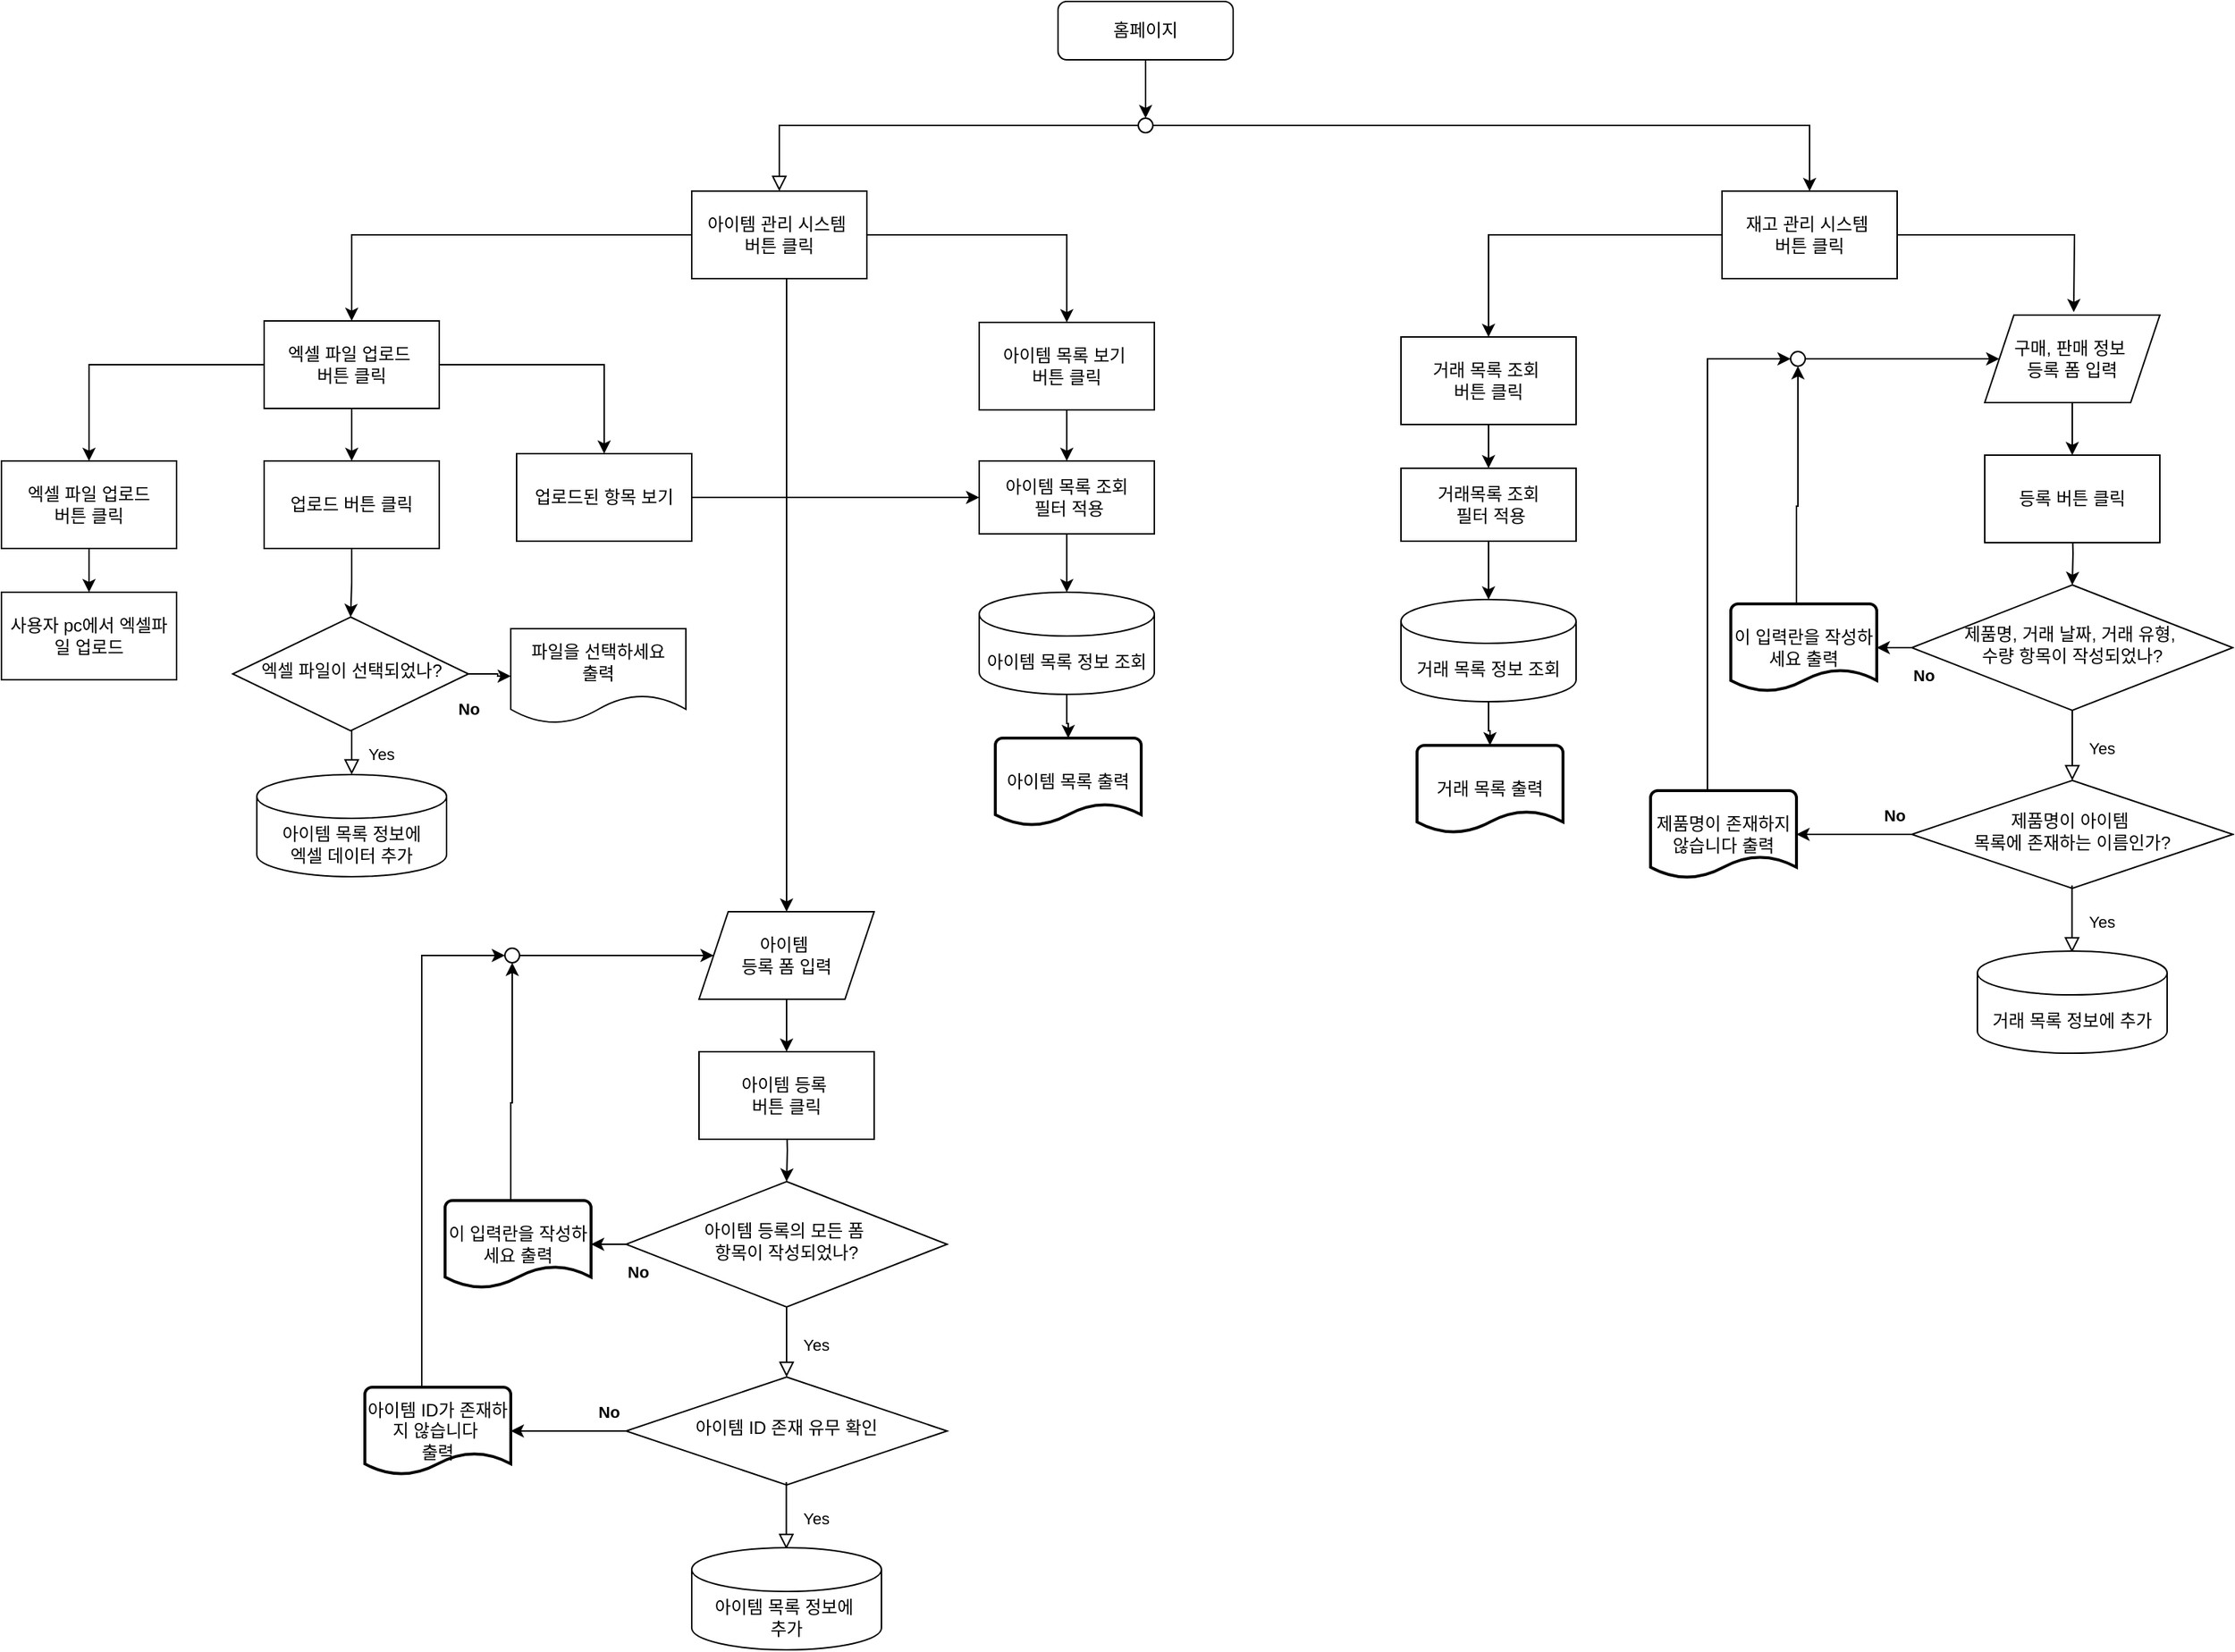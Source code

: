 <mxfile version="24.8.4">
  <diagram id="C5RBs43oDa-KdzZeNtuy" name="Page-1">
    <mxGraphModel dx="2011" dy="2569" grid="1" gridSize="10" guides="1" tooltips="1" connect="1" arrows="1" fold="1" page="1" pageScale="1" pageWidth="1654" pageHeight="2336" math="0" shadow="0">
      <root>
        <mxCell id="WIyWlLk6GJQsqaUBKTNV-0" />
        <mxCell id="WIyWlLk6GJQsqaUBKTNV-1" parent="WIyWlLk6GJQsqaUBKTNV-0" />
        <mxCell id="WIyWlLk6GJQsqaUBKTNV-2" value="" style="rounded=0;html=1;jettySize=auto;orthogonalLoop=1;fontSize=11;endArrow=block;endFill=0;endSize=8;strokeWidth=1;shadow=0;labelBackgroundColor=none;edgeStyle=orthogonalEdgeStyle;entryX=0.5;entryY=0;entryDx=0;entryDy=0;exitX=0;exitY=0.5;exitDx=0;exitDy=0;" parent="WIyWlLk6GJQsqaUBKTNV-1" source="FJ3AtgX-9nbNGfjxHoYX-3" target="FJ3AtgX-9nbNGfjxHoYX-1" edge="1">
          <mxGeometry relative="1" as="geometry">
            <mxPoint x="1059" y="137" as="sourcePoint" />
            <mxPoint x="449" y="232" as="targetPoint" />
          </mxGeometry>
        </mxCell>
        <mxCell id="FJ3AtgX-9nbNGfjxHoYX-11" value="" style="edgeStyle=orthogonalEdgeStyle;rounded=0;orthogonalLoop=1;jettySize=auto;html=1;" edge="1" parent="WIyWlLk6GJQsqaUBKTNV-1" source="WIyWlLk6GJQsqaUBKTNV-3" target="FJ3AtgX-9nbNGfjxHoYX-3">
          <mxGeometry relative="1" as="geometry" />
        </mxCell>
        <mxCell id="WIyWlLk6GJQsqaUBKTNV-3" value="홈페이지" style="rounded=1;whiteSpace=wrap;html=1;fontSize=12;glass=0;strokeWidth=1;shadow=0;" parent="WIyWlLk6GJQsqaUBKTNV-1" vertex="1">
          <mxGeometry x="794" y="117" width="120" height="40" as="geometry" />
        </mxCell>
        <mxCell id="FJ3AtgX-9nbNGfjxHoYX-16" style="edgeStyle=orthogonalEdgeStyle;rounded=0;orthogonalLoop=1;jettySize=auto;html=1;entryX=0.5;entryY=0;entryDx=0;entryDy=0;" edge="1" parent="WIyWlLk6GJQsqaUBKTNV-1" source="FJ3AtgX-9nbNGfjxHoYX-0" target="FJ3AtgX-9nbNGfjxHoYX-14">
          <mxGeometry relative="1" as="geometry" />
        </mxCell>
        <mxCell id="FJ3AtgX-9nbNGfjxHoYX-29" style="edgeStyle=orthogonalEdgeStyle;rounded=0;orthogonalLoop=1;jettySize=auto;html=1;" edge="1" parent="WIyWlLk6GJQsqaUBKTNV-1" source="FJ3AtgX-9nbNGfjxHoYX-0">
          <mxGeometry relative="1" as="geometry">
            <mxPoint x="1490" y="330" as="targetPoint" />
          </mxGeometry>
        </mxCell>
        <mxCell id="FJ3AtgX-9nbNGfjxHoYX-0" value="재고 관리 시스템&amp;nbsp;&lt;div&gt;버튼 클릭&lt;/div&gt;" style="rounded=0;whiteSpace=wrap;html=1;" vertex="1" parent="WIyWlLk6GJQsqaUBKTNV-1">
          <mxGeometry x="1249" y="247" width="120" height="60" as="geometry" />
        </mxCell>
        <mxCell id="FJ3AtgX-9nbNGfjxHoYX-56" style="edgeStyle=orthogonalEdgeStyle;rounded=0;orthogonalLoop=1;jettySize=auto;html=1;entryX=0.5;entryY=0;entryDx=0;entryDy=0;" edge="1" parent="WIyWlLk6GJQsqaUBKTNV-1" source="FJ3AtgX-9nbNGfjxHoYX-1" target="FJ3AtgX-9nbNGfjxHoYX-12">
          <mxGeometry relative="1" as="geometry" />
        </mxCell>
        <mxCell id="FJ3AtgX-9nbNGfjxHoYX-57" style="edgeStyle=orthogonalEdgeStyle;rounded=0;orthogonalLoop=1;jettySize=auto;html=1;entryX=0.5;entryY=0;entryDx=0;entryDy=0;" edge="1" parent="WIyWlLk6GJQsqaUBKTNV-1" source="FJ3AtgX-9nbNGfjxHoYX-1" target="FJ3AtgX-9nbNGfjxHoYX-13">
          <mxGeometry relative="1" as="geometry" />
        </mxCell>
        <mxCell id="FJ3AtgX-9nbNGfjxHoYX-86" style="edgeStyle=orthogonalEdgeStyle;rounded=0;orthogonalLoop=1;jettySize=auto;html=1;entryX=0.5;entryY=0;entryDx=0;entryDy=0;" edge="1" parent="WIyWlLk6GJQsqaUBKTNV-1" source="FJ3AtgX-9nbNGfjxHoYX-1" target="FJ3AtgX-9nbNGfjxHoYX-69">
          <mxGeometry relative="1" as="geometry">
            <Array as="points">
              <mxPoint x="608" y="427" />
              <mxPoint x="608" y="427" />
            </Array>
          </mxGeometry>
        </mxCell>
        <mxCell id="FJ3AtgX-9nbNGfjxHoYX-1" value="아이템 관리 시스템&amp;nbsp;&lt;div&gt;버튼 클릭&lt;/div&gt;" style="rounded=0;whiteSpace=wrap;html=1;" vertex="1" parent="WIyWlLk6GJQsqaUBKTNV-1">
          <mxGeometry x="543" y="247" width="120" height="60" as="geometry" />
        </mxCell>
        <mxCell id="FJ3AtgX-9nbNGfjxHoYX-2" style="edgeStyle=orthogonalEdgeStyle;rounded=0;orthogonalLoop=1;jettySize=auto;html=1;exitX=1;exitY=0.5;exitDx=0;exitDy=0;entryX=0.5;entryY=0;entryDx=0;entryDy=0;" edge="1" parent="WIyWlLk6GJQsqaUBKTNV-1" source="FJ3AtgX-9nbNGfjxHoYX-3" target="FJ3AtgX-9nbNGfjxHoYX-0">
          <mxGeometry relative="1" as="geometry">
            <mxPoint x="829" y="198.98" as="sourcePoint" />
            <mxPoint x="1340.04" y="307" as="targetPoint" />
          </mxGeometry>
        </mxCell>
        <mxCell id="FJ3AtgX-9nbNGfjxHoYX-3" value="" style="ellipse;whiteSpace=wrap;html=1;aspect=fixed;" vertex="1" parent="WIyWlLk6GJQsqaUBKTNV-1">
          <mxGeometry x="849" y="197" width="10" height="10" as="geometry" />
        </mxCell>
        <mxCell id="FJ3AtgX-9nbNGfjxHoYX-89" style="edgeStyle=orthogonalEdgeStyle;rounded=0;orthogonalLoop=1;jettySize=auto;html=1;entryX=0.5;entryY=0;entryDx=0;entryDy=0;" edge="1" parent="WIyWlLk6GJQsqaUBKTNV-1" source="FJ3AtgX-9nbNGfjxHoYX-12" target="FJ3AtgX-9nbNGfjxHoYX-88">
          <mxGeometry relative="1" as="geometry">
            <Array as="points">
              <mxPoint x="483" y="366" />
            </Array>
          </mxGeometry>
        </mxCell>
        <mxCell id="FJ3AtgX-9nbNGfjxHoYX-91" style="edgeStyle=orthogonalEdgeStyle;rounded=0;orthogonalLoop=1;jettySize=auto;html=1;" edge="1" parent="WIyWlLk6GJQsqaUBKTNV-1" source="FJ3AtgX-9nbNGfjxHoYX-12" target="FJ3AtgX-9nbNGfjxHoYX-87">
          <mxGeometry relative="1" as="geometry" />
        </mxCell>
        <mxCell id="FJ3AtgX-9nbNGfjxHoYX-98" style="edgeStyle=orthogonalEdgeStyle;rounded=0;orthogonalLoop=1;jettySize=auto;html=1;entryX=0.5;entryY=0;entryDx=0;entryDy=0;" edge="1" parent="WIyWlLk6GJQsqaUBKTNV-1" source="FJ3AtgX-9nbNGfjxHoYX-12" target="FJ3AtgX-9nbNGfjxHoYX-96">
          <mxGeometry relative="1" as="geometry" />
        </mxCell>
        <mxCell id="FJ3AtgX-9nbNGfjxHoYX-12" value="엑셀 파일 업로드&amp;nbsp;&lt;div&gt;버튼 클릭&lt;/div&gt;" style="rounded=0;whiteSpace=wrap;html=1;" vertex="1" parent="WIyWlLk6GJQsqaUBKTNV-1">
          <mxGeometry x="250" y="336" width="120" height="60" as="geometry" />
        </mxCell>
        <mxCell id="FJ3AtgX-9nbNGfjxHoYX-66" value="" style="edgeStyle=orthogonalEdgeStyle;rounded=0;orthogonalLoop=1;jettySize=auto;html=1;" edge="1" parent="WIyWlLk6GJQsqaUBKTNV-1" source="FJ3AtgX-9nbNGfjxHoYX-13" target="FJ3AtgX-9nbNGfjxHoYX-63">
          <mxGeometry relative="1" as="geometry" />
        </mxCell>
        <mxCell id="FJ3AtgX-9nbNGfjxHoYX-13" value="아이템 목록 보기&amp;nbsp;&lt;div&gt;버튼 클릭&lt;/div&gt;" style="rounded=0;whiteSpace=wrap;html=1;" vertex="1" parent="WIyWlLk6GJQsqaUBKTNV-1">
          <mxGeometry x="740" y="337" width="120" height="60" as="geometry" />
        </mxCell>
        <mxCell id="FJ3AtgX-9nbNGfjxHoYX-47" value="" style="edgeStyle=orthogonalEdgeStyle;rounded=0;orthogonalLoop=1;jettySize=auto;html=1;" edge="1" parent="WIyWlLk6GJQsqaUBKTNV-1" source="FJ3AtgX-9nbNGfjxHoYX-14" target="FJ3AtgX-9nbNGfjxHoYX-46">
          <mxGeometry relative="1" as="geometry" />
        </mxCell>
        <mxCell id="FJ3AtgX-9nbNGfjxHoYX-14" value="거래 목록 조회&amp;nbsp;&lt;div&gt;버튼 클릭&lt;/div&gt;" style="rounded=0;whiteSpace=wrap;html=1;" vertex="1" parent="WIyWlLk6GJQsqaUBKTNV-1">
          <mxGeometry x="1029" y="347" width="120" height="60" as="geometry" />
        </mxCell>
        <mxCell id="FJ3AtgX-9nbNGfjxHoYX-28" value="" style="edgeStyle=orthogonalEdgeStyle;rounded=0;orthogonalLoop=1;jettySize=auto;html=1;" edge="1" parent="WIyWlLk6GJQsqaUBKTNV-1" target="FJ3AtgX-9nbNGfjxHoYX-21">
          <mxGeometry relative="1" as="geometry">
            <mxPoint x="1489" y="473" as="sourcePoint" />
          </mxGeometry>
        </mxCell>
        <mxCell id="FJ3AtgX-9nbNGfjxHoYX-59" value="" style="edgeStyle=orthogonalEdgeStyle;rounded=0;orthogonalLoop=1;jettySize=auto;html=1;" edge="1" parent="WIyWlLk6GJQsqaUBKTNV-1" source="FJ3AtgX-9nbNGfjxHoYX-18" target="FJ3AtgX-9nbNGfjxHoYX-58">
          <mxGeometry relative="1" as="geometry" />
        </mxCell>
        <mxCell id="FJ3AtgX-9nbNGfjxHoYX-18" value="구매, 판매 정보&amp;nbsp;&lt;div&gt;등록 폼 입력&lt;/div&gt;" style="shape=parallelogram;perimeter=parallelogramPerimeter;whiteSpace=wrap;html=1;fixedSize=1;" vertex="1" parent="WIyWlLk6GJQsqaUBKTNV-1">
          <mxGeometry x="1429" y="332" width="120" height="60" as="geometry" />
        </mxCell>
        <mxCell id="FJ3AtgX-9nbNGfjxHoYX-19" value="Yes" style="rounded=0;html=1;jettySize=auto;orthogonalLoop=1;fontSize=11;endArrow=block;endFill=0;endSize=8;strokeWidth=1;shadow=0;labelBackgroundColor=none;edgeStyle=orthogonalEdgeStyle;entryX=0.5;entryY=0;entryDx=0;entryDy=0;" edge="1" parent="WIyWlLk6GJQsqaUBKTNV-1" source="FJ3AtgX-9nbNGfjxHoYX-21" target="FJ3AtgX-9nbNGfjxHoYX-30">
          <mxGeometry x="0.064" y="20" relative="1" as="geometry">
            <mxPoint as="offset" />
            <mxPoint x="1509" y="697" as="targetPoint" />
            <Array as="points" />
          </mxGeometry>
        </mxCell>
        <mxCell id="FJ3AtgX-9nbNGfjxHoYX-45" value="" style="edgeStyle=orthogonalEdgeStyle;rounded=0;orthogonalLoop=1;jettySize=auto;html=1;" edge="1" parent="WIyWlLk6GJQsqaUBKTNV-1" source="FJ3AtgX-9nbNGfjxHoYX-21" target="FJ3AtgX-9nbNGfjxHoYX-24">
          <mxGeometry relative="1" as="geometry" />
        </mxCell>
        <mxCell id="FJ3AtgX-9nbNGfjxHoYX-21" value="제품명, 거래 날짜, 거래 유형,&amp;nbsp;&lt;div&gt;수량 항목이 작성되었나?&lt;/div&gt;" style="rhombus;whiteSpace=wrap;html=1;shadow=0;fontFamily=Helvetica;fontSize=12;align=center;strokeWidth=1;spacing=6;spacingTop=-4;" vertex="1" parent="WIyWlLk6GJQsqaUBKTNV-1">
          <mxGeometry x="1379" y="517" width="220" height="86" as="geometry" />
        </mxCell>
        <mxCell id="FJ3AtgX-9nbNGfjxHoYX-25" style="edgeStyle=orthogonalEdgeStyle;rounded=0;orthogonalLoop=1;jettySize=auto;html=1;entryX=0.5;entryY=1;entryDx=0;entryDy=0;" edge="1" parent="WIyWlLk6GJQsqaUBKTNV-1" target="FJ3AtgX-9nbNGfjxHoYX-52">
          <mxGeometry relative="1" as="geometry">
            <mxPoint x="1300" y="530" as="sourcePoint" />
            <mxPoint x="1319" y="397" as="targetPoint" />
            <Array as="points">
              <mxPoint x="1300" y="463" />
            </Array>
          </mxGeometry>
        </mxCell>
        <mxCell id="FJ3AtgX-9nbNGfjxHoYX-24" value="이 입력란을 작성하세요 출력" style="strokeWidth=2;html=1;shape=mxgraph.flowchart.document2;whiteSpace=wrap;size=0.25;" vertex="1" parent="WIyWlLk6GJQsqaUBKTNV-1">
          <mxGeometry x="1255" y="530" width="100" height="60" as="geometry" />
        </mxCell>
        <mxCell id="FJ3AtgX-9nbNGfjxHoYX-30" value="제품명이 아이템&amp;nbsp;&lt;div&gt;&lt;span style=&quot;background-color: initial;&quot;&gt;목록에&amp;nbsp;&lt;/span&gt;&lt;span style=&quot;background-color: initial;&quot;&gt;존재하는 이름인가?&lt;/span&gt;&lt;/div&gt;" style="rhombus;whiteSpace=wrap;html=1;shadow=0;fontFamily=Helvetica;fontSize=12;align=center;strokeWidth=1;spacing=6;spacingTop=-4;" vertex="1" parent="WIyWlLk6GJQsqaUBKTNV-1">
          <mxGeometry x="1379" y="651" width="220" height="74" as="geometry" />
        </mxCell>
        <mxCell id="FJ3AtgX-9nbNGfjxHoYX-33" value="Yes" style="rounded=0;html=1;jettySize=auto;orthogonalLoop=1;fontSize=11;endArrow=block;endFill=0;endSize=8;strokeWidth=1;shadow=0;labelBackgroundColor=none;edgeStyle=orthogonalEdgeStyle;entryX=0.5;entryY=0;entryDx=0;entryDy=0;" edge="1" parent="WIyWlLk6GJQsqaUBKTNV-1">
          <mxGeometry x="0.064" y="20" relative="1" as="geometry">
            <mxPoint as="offset" />
            <mxPoint x="1488.81" y="769" as="targetPoint" />
            <mxPoint x="1488.81" y="723" as="sourcePoint" />
            <Array as="points" />
          </mxGeometry>
        </mxCell>
        <mxCell id="FJ3AtgX-9nbNGfjxHoYX-38" style="edgeStyle=orthogonalEdgeStyle;rounded=0;orthogonalLoop=1;jettySize=auto;html=1;entryX=0;entryY=0.5;entryDx=0;entryDy=0;" edge="1" parent="WIyWlLk6GJQsqaUBKTNV-1" target="FJ3AtgX-9nbNGfjxHoYX-52">
          <mxGeometry relative="1" as="geometry">
            <mxPoint x="1235" y="676" as="sourcePoint" />
            <mxPoint x="1295.0" y="443" as="targetPoint" />
            <Array as="points">
              <mxPoint x="1239" y="676" />
              <mxPoint x="1239" y="362" />
            </Array>
          </mxGeometry>
        </mxCell>
        <mxCell id="FJ3AtgX-9nbNGfjxHoYX-37" value="제품명이 존재하지 않습니다 출력" style="strokeWidth=2;html=1;shape=mxgraph.flowchart.document2;whiteSpace=wrap;size=0.25;" vertex="1" parent="WIyWlLk6GJQsqaUBKTNV-1">
          <mxGeometry x="1200" y="658" width="100" height="60" as="geometry" />
        </mxCell>
        <mxCell id="FJ3AtgX-9nbNGfjxHoYX-39" style="edgeStyle=orthogonalEdgeStyle;rounded=0;orthogonalLoop=1;jettySize=auto;html=1;entryX=1;entryY=0.5;entryDx=0;entryDy=0;entryPerimeter=0;" edge="1" parent="WIyWlLk6GJQsqaUBKTNV-1" source="FJ3AtgX-9nbNGfjxHoYX-30" target="FJ3AtgX-9nbNGfjxHoYX-37">
          <mxGeometry relative="1" as="geometry" />
        </mxCell>
        <mxCell id="FJ3AtgX-9nbNGfjxHoYX-42" value="No" style="text;strokeColor=none;fillColor=none;html=1;fontSize=11;fontStyle=1;verticalAlign=middle;align=center;" vertex="1" parent="WIyWlLk6GJQsqaUBKTNV-1">
          <mxGeometry x="1347" y="665" width="40" height="20" as="geometry" />
        </mxCell>
        <mxCell id="FJ3AtgX-9nbNGfjxHoYX-43" value="거래 목록 출력" style="strokeWidth=2;html=1;shape=mxgraph.flowchart.document2;whiteSpace=wrap;size=0.25;" vertex="1" parent="WIyWlLk6GJQsqaUBKTNV-1">
          <mxGeometry x="1040" y="627" width="100" height="60" as="geometry" />
        </mxCell>
        <mxCell id="FJ3AtgX-9nbNGfjxHoYX-44" value="No" style="text;strokeColor=none;fillColor=none;html=1;fontSize=11;fontStyle=1;verticalAlign=middle;align=center;" vertex="1" parent="WIyWlLk6GJQsqaUBKTNV-1">
          <mxGeometry x="1367" y="569" width="40" height="20" as="geometry" />
        </mxCell>
        <mxCell id="FJ3AtgX-9nbNGfjxHoYX-50" value="" style="edgeStyle=orthogonalEdgeStyle;rounded=0;orthogonalLoop=1;jettySize=auto;html=1;" edge="1" parent="WIyWlLk6GJQsqaUBKTNV-1" source="FJ3AtgX-9nbNGfjxHoYX-46" target="FJ3AtgX-9nbNGfjxHoYX-49">
          <mxGeometry relative="1" as="geometry" />
        </mxCell>
        <mxCell id="FJ3AtgX-9nbNGfjxHoYX-46" value="거래목록 조회&lt;div&gt;&amp;nbsp;필터 적용&lt;/div&gt;" style="rounded=0;whiteSpace=wrap;html=1;" vertex="1" parent="WIyWlLk6GJQsqaUBKTNV-1">
          <mxGeometry x="1029" y="437" width="120" height="50" as="geometry" />
        </mxCell>
        <mxCell id="FJ3AtgX-9nbNGfjxHoYX-51" value="" style="edgeStyle=orthogonalEdgeStyle;rounded=0;orthogonalLoop=1;jettySize=auto;html=1;" edge="1" parent="WIyWlLk6GJQsqaUBKTNV-1" source="FJ3AtgX-9nbNGfjxHoYX-49" target="FJ3AtgX-9nbNGfjxHoYX-43">
          <mxGeometry relative="1" as="geometry" />
        </mxCell>
        <mxCell id="FJ3AtgX-9nbNGfjxHoYX-49" value="거래 목록 정보 조회" style="shape=cylinder3;whiteSpace=wrap;html=1;boundedLbl=1;backgroundOutline=1;size=15;" vertex="1" parent="WIyWlLk6GJQsqaUBKTNV-1">
          <mxGeometry x="1029" y="527" width="120" height="70" as="geometry" />
        </mxCell>
        <mxCell id="FJ3AtgX-9nbNGfjxHoYX-54" style="edgeStyle=orthogonalEdgeStyle;rounded=0;orthogonalLoop=1;jettySize=auto;html=1;entryX=0;entryY=0.5;entryDx=0;entryDy=0;" edge="1" parent="WIyWlLk6GJQsqaUBKTNV-1" source="FJ3AtgX-9nbNGfjxHoYX-52" target="FJ3AtgX-9nbNGfjxHoYX-18">
          <mxGeometry relative="1" as="geometry">
            <mxPoint x="1429" y="443" as="targetPoint" />
          </mxGeometry>
        </mxCell>
        <mxCell id="FJ3AtgX-9nbNGfjxHoYX-52" value="" style="ellipse;whiteSpace=wrap;html=1;aspect=fixed;" vertex="1" parent="WIyWlLk6GJQsqaUBKTNV-1">
          <mxGeometry x="1296" y="357" width="10" height="10" as="geometry" />
        </mxCell>
        <mxCell id="FJ3AtgX-9nbNGfjxHoYX-55" value="거래 목록 정보에 추가" style="shape=cylinder3;whiteSpace=wrap;html=1;boundedLbl=1;backgroundOutline=1;size=15;" vertex="1" parent="WIyWlLk6GJQsqaUBKTNV-1">
          <mxGeometry x="1424" y="768" width="130" height="70" as="geometry" />
        </mxCell>
        <mxCell id="FJ3AtgX-9nbNGfjxHoYX-58" value="등록 버튼 클릭" style="rounded=0;whiteSpace=wrap;html=1;" vertex="1" parent="WIyWlLk6GJQsqaUBKTNV-1">
          <mxGeometry x="1429" y="428" width="120" height="60" as="geometry" />
        </mxCell>
        <mxCell id="FJ3AtgX-9nbNGfjxHoYX-61" value="아이템 목록 출력" style="strokeWidth=2;html=1;shape=mxgraph.flowchart.document2;whiteSpace=wrap;size=0.25;" vertex="1" parent="WIyWlLk6GJQsqaUBKTNV-1">
          <mxGeometry x="751" y="622" width="100" height="60" as="geometry" />
        </mxCell>
        <mxCell id="FJ3AtgX-9nbNGfjxHoYX-62" value="" style="edgeStyle=orthogonalEdgeStyle;rounded=0;orthogonalLoop=1;jettySize=auto;html=1;" edge="1" parent="WIyWlLk6GJQsqaUBKTNV-1" source="FJ3AtgX-9nbNGfjxHoYX-63" target="FJ3AtgX-9nbNGfjxHoYX-65">
          <mxGeometry relative="1" as="geometry" />
        </mxCell>
        <mxCell id="FJ3AtgX-9nbNGfjxHoYX-63" value="아이템 목록 조회&lt;div&gt;&amp;nbsp;필터 적용&lt;/div&gt;" style="rounded=0;whiteSpace=wrap;html=1;" vertex="1" parent="WIyWlLk6GJQsqaUBKTNV-1">
          <mxGeometry x="740" y="432" width="120" height="50" as="geometry" />
        </mxCell>
        <mxCell id="FJ3AtgX-9nbNGfjxHoYX-64" value="" style="edgeStyle=orthogonalEdgeStyle;rounded=0;orthogonalLoop=1;jettySize=auto;html=1;" edge="1" parent="WIyWlLk6GJQsqaUBKTNV-1" source="FJ3AtgX-9nbNGfjxHoYX-65" target="FJ3AtgX-9nbNGfjxHoYX-61">
          <mxGeometry relative="1" as="geometry" />
        </mxCell>
        <mxCell id="FJ3AtgX-9nbNGfjxHoYX-65" value="아이템 목록 정보 조회" style="shape=cylinder3;whiteSpace=wrap;html=1;boundedLbl=1;backgroundOutline=1;size=15;" vertex="1" parent="WIyWlLk6GJQsqaUBKTNV-1">
          <mxGeometry x="740" y="522" width="120" height="70" as="geometry" />
        </mxCell>
        <mxCell id="FJ3AtgX-9nbNGfjxHoYX-67" value="" style="edgeStyle=orthogonalEdgeStyle;rounded=0;orthogonalLoop=1;jettySize=auto;html=1;" edge="1" parent="WIyWlLk6GJQsqaUBKTNV-1" target="FJ3AtgX-9nbNGfjxHoYX-72">
          <mxGeometry relative="1" as="geometry">
            <mxPoint x="608" y="882" as="sourcePoint" />
          </mxGeometry>
        </mxCell>
        <mxCell id="FJ3AtgX-9nbNGfjxHoYX-68" value="" style="edgeStyle=orthogonalEdgeStyle;rounded=0;orthogonalLoop=1;jettySize=auto;html=1;" edge="1" parent="WIyWlLk6GJQsqaUBKTNV-1" source="FJ3AtgX-9nbNGfjxHoYX-69" target="FJ3AtgX-9nbNGfjxHoYX-85">
          <mxGeometry relative="1" as="geometry" />
        </mxCell>
        <mxCell id="FJ3AtgX-9nbNGfjxHoYX-69" value="아이템&amp;nbsp;&lt;div&gt;등록 폼 입력&lt;/div&gt;" style="shape=parallelogram;perimeter=parallelogramPerimeter;whiteSpace=wrap;html=1;fixedSize=1;" vertex="1" parent="WIyWlLk6GJQsqaUBKTNV-1">
          <mxGeometry x="548" y="741" width="120" height="60" as="geometry" />
        </mxCell>
        <mxCell id="FJ3AtgX-9nbNGfjxHoYX-70" value="Yes" style="rounded=0;html=1;jettySize=auto;orthogonalLoop=1;fontSize=11;endArrow=block;endFill=0;endSize=8;strokeWidth=1;shadow=0;labelBackgroundColor=none;edgeStyle=orthogonalEdgeStyle;entryX=0.5;entryY=0;entryDx=0;entryDy=0;" edge="1" parent="WIyWlLk6GJQsqaUBKTNV-1" source="FJ3AtgX-9nbNGfjxHoYX-72" target="FJ3AtgX-9nbNGfjxHoYX-75">
          <mxGeometry x="0.064" y="20" relative="1" as="geometry">
            <mxPoint as="offset" />
            <mxPoint x="628" y="1106" as="targetPoint" />
            <Array as="points" />
          </mxGeometry>
        </mxCell>
        <mxCell id="FJ3AtgX-9nbNGfjxHoYX-71" value="" style="edgeStyle=orthogonalEdgeStyle;rounded=0;orthogonalLoop=1;jettySize=auto;html=1;" edge="1" parent="WIyWlLk6GJQsqaUBKTNV-1" source="FJ3AtgX-9nbNGfjxHoYX-72" target="FJ3AtgX-9nbNGfjxHoYX-74">
          <mxGeometry relative="1" as="geometry" />
        </mxCell>
        <mxCell id="FJ3AtgX-9nbNGfjxHoYX-72" value="&lt;div&gt;아이템 등록의 모든 폼&amp;nbsp;&lt;/div&gt;&lt;div&gt;항목이 작성되었나?&lt;/div&gt;" style="rhombus;whiteSpace=wrap;html=1;shadow=0;fontFamily=Helvetica;fontSize=12;align=center;strokeWidth=1;spacing=6;spacingTop=-4;" vertex="1" parent="WIyWlLk6GJQsqaUBKTNV-1">
          <mxGeometry x="498" y="926" width="220" height="86" as="geometry" />
        </mxCell>
        <mxCell id="FJ3AtgX-9nbNGfjxHoYX-73" style="edgeStyle=orthogonalEdgeStyle;rounded=0;orthogonalLoop=1;jettySize=auto;html=1;entryX=0.5;entryY=1;entryDx=0;entryDy=0;" edge="1" parent="WIyWlLk6GJQsqaUBKTNV-1" target="FJ3AtgX-9nbNGfjxHoYX-83">
          <mxGeometry relative="1" as="geometry">
            <mxPoint x="419" y="939" as="sourcePoint" />
            <mxPoint x="438" y="806" as="targetPoint" />
            <Array as="points">
              <mxPoint x="419" y="872" />
            </Array>
          </mxGeometry>
        </mxCell>
        <mxCell id="FJ3AtgX-9nbNGfjxHoYX-74" value="이 입력란을 작성하세요 출력" style="strokeWidth=2;html=1;shape=mxgraph.flowchart.document2;whiteSpace=wrap;size=0.25;" vertex="1" parent="WIyWlLk6GJQsqaUBKTNV-1">
          <mxGeometry x="374" y="939" width="100" height="60" as="geometry" />
        </mxCell>
        <mxCell id="FJ3AtgX-9nbNGfjxHoYX-75" value="아이템 ID 존재 유무 확인" style="rhombus;whiteSpace=wrap;html=1;shadow=0;fontFamily=Helvetica;fontSize=12;align=center;strokeWidth=1;spacing=6;spacingTop=-4;" vertex="1" parent="WIyWlLk6GJQsqaUBKTNV-1">
          <mxGeometry x="498" y="1060" width="220" height="74" as="geometry" />
        </mxCell>
        <mxCell id="FJ3AtgX-9nbNGfjxHoYX-76" value="Yes" style="rounded=0;html=1;jettySize=auto;orthogonalLoop=1;fontSize=11;endArrow=block;endFill=0;endSize=8;strokeWidth=1;shadow=0;labelBackgroundColor=none;edgeStyle=orthogonalEdgeStyle;entryX=0.5;entryY=0;entryDx=0;entryDy=0;" edge="1" parent="WIyWlLk6GJQsqaUBKTNV-1">
          <mxGeometry x="0.064" y="20" relative="1" as="geometry">
            <mxPoint as="offset" />
            <mxPoint x="607.81" y="1178" as="targetPoint" />
            <mxPoint x="607.81" y="1132" as="sourcePoint" />
            <Array as="points" />
          </mxGeometry>
        </mxCell>
        <mxCell id="FJ3AtgX-9nbNGfjxHoYX-77" style="edgeStyle=orthogonalEdgeStyle;rounded=0;orthogonalLoop=1;jettySize=auto;html=1;entryX=0;entryY=0.5;entryDx=0;entryDy=0;" edge="1" parent="WIyWlLk6GJQsqaUBKTNV-1" target="FJ3AtgX-9nbNGfjxHoYX-83">
          <mxGeometry relative="1" as="geometry">
            <mxPoint x="354" y="1085" as="sourcePoint" />
            <mxPoint x="414.0" y="852" as="targetPoint" />
            <Array as="points">
              <mxPoint x="358" y="1085" />
              <mxPoint x="358" y="771" />
            </Array>
          </mxGeometry>
        </mxCell>
        <mxCell id="FJ3AtgX-9nbNGfjxHoYX-78" value="아이템 ID가 존재하지 않습니다&amp;nbsp;&lt;div&gt;출력&lt;/div&gt;" style="strokeWidth=2;html=1;shape=mxgraph.flowchart.document2;whiteSpace=wrap;size=0.25;" vertex="1" parent="WIyWlLk6GJQsqaUBKTNV-1">
          <mxGeometry x="319" y="1067" width="100" height="60" as="geometry" />
        </mxCell>
        <mxCell id="FJ3AtgX-9nbNGfjxHoYX-79" style="edgeStyle=orthogonalEdgeStyle;rounded=0;orthogonalLoop=1;jettySize=auto;html=1;entryX=1;entryY=0.5;entryDx=0;entryDy=0;entryPerimeter=0;" edge="1" parent="WIyWlLk6GJQsqaUBKTNV-1" source="FJ3AtgX-9nbNGfjxHoYX-75" target="FJ3AtgX-9nbNGfjxHoYX-78">
          <mxGeometry relative="1" as="geometry" />
        </mxCell>
        <mxCell id="FJ3AtgX-9nbNGfjxHoYX-80" value="No" style="text;strokeColor=none;fillColor=none;html=1;fontSize=11;fontStyle=1;verticalAlign=middle;align=center;" vertex="1" parent="WIyWlLk6GJQsqaUBKTNV-1">
          <mxGeometry x="466" y="1074" width="40" height="20" as="geometry" />
        </mxCell>
        <mxCell id="FJ3AtgX-9nbNGfjxHoYX-81" value="No" style="text;strokeColor=none;fillColor=none;html=1;fontSize=11;fontStyle=1;verticalAlign=middle;align=center;" vertex="1" parent="WIyWlLk6GJQsqaUBKTNV-1">
          <mxGeometry x="486" y="978" width="40" height="20" as="geometry" />
        </mxCell>
        <mxCell id="FJ3AtgX-9nbNGfjxHoYX-82" style="edgeStyle=orthogonalEdgeStyle;rounded=0;orthogonalLoop=1;jettySize=auto;html=1;entryX=0;entryY=0.5;entryDx=0;entryDy=0;" edge="1" parent="WIyWlLk6GJQsqaUBKTNV-1" source="FJ3AtgX-9nbNGfjxHoYX-83" target="FJ3AtgX-9nbNGfjxHoYX-69">
          <mxGeometry relative="1" as="geometry">
            <mxPoint x="548" y="852" as="targetPoint" />
          </mxGeometry>
        </mxCell>
        <mxCell id="FJ3AtgX-9nbNGfjxHoYX-83" value="" style="ellipse;whiteSpace=wrap;html=1;aspect=fixed;" vertex="1" parent="WIyWlLk6GJQsqaUBKTNV-1">
          <mxGeometry x="415" y="766" width="10" height="10" as="geometry" />
        </mxCell>
        <mxCell id="FJ3AtgX-9nbNGfjxHoYX-84" value="아이템 목록 정보에&amp;nbsp;&lt;div&gt;추가&lt;/div&gt;" style="shape=cylinder3;whiteSpace=wrap;html=1;boundedLbl=1;backgroundOutline=1;size=15;" vertex="1" parent="WIyWlLk6GJQsqaUBKTNV-1">
          <mxGeometry x="543" y="1177" width="130" height="70" as="geometry" />
        </mxCell>
        <mxCell id="FJ3AtgX-9nbNGfjxHoYX-85" value="아이템 등록&amp;nbsp;&lt;div&gt;버튼 클릭&lt;/div&gt;" style="rounded=0;whiteSpace=wrap;html=1;" vertex="1" parent="WIyWlLk6GJQsqaUBKTNV-1">
          <mxGeometry x="548" y="837" width="120" height="60" as="geometry" />
        </mxCell>
        <mxCell id="FJ3AtgX-9nbNGfjxHoYX-101" value="" style="edgeStyle=orthogonalEdgeStyle;rounded=0;orthogonalLoop=1;jettySize=auto;html=1;" edge="1" parent="WIyWlLk6GJQsqaUBKTNV-1" source="FJ3AtgX-9nbNGfjxHoYX-87" target="FJ3AtgX-9nbNGfjxHoYX-94">
          <mxGeometry relative="1" as="geometry" />
        </mxCell>
        <mxCell id="FJ3AtgX-9nbNGfjxHoYX-87" value="업로드 버튼 클릭" style="rounded=0;whiteSpace=wrap;html=1;" vertex="1" parent="WIyWlLk6GJQsqaUBKTNV-1">
          <mxGeometry x="250" y="432" width="120" height="60" as="geometry" />
        </mxCell>
        <mxCell id="FJ3AtgX-9nbNGfjxHoYX-88" value="업로드된 항목 보기" style="rounded=0;whiteSpace=wrap;html=1;" vertex="1" parent="WIyWlLk6GJQsqaUBKTNV-1">
          <mxGeometry x="423" y="427" width="120" height="60" as="geometry" />
        </mxCell>
        <mxCell id="FJ3AtgX-9nbNGfjxHoYX-90" style="edgeStyle=orthogonalEdgeStyle;rounded=0;orthogonalLoop=1;jettySize=auto;html=1;entryX=0;entryY=0.5;entryDx=0;entryDy=0;" edge="1" parent="WIyWlLk6GJQsqaUBKTNV-1" source="FJ3AtgX-9nbNGfjxHoYX-88" target="FJ3AtgX-9nbNGfjxHoYX-63">
          <mxGeometry relative="1" as="geometry">
            <Array as="points">
              <mxPoint x="610" y="457" />
              <mxPoint x="610" y="457" />
            </Array>
          </mxGeometry>
        </mxCell>
        <mxCell id="FJ3AtgX-9nbNGfjxHoYX-93" value="Yes" style="rounded=0;html=1;jettySize=auto;orthogonalLoop=1;fontSize=11;endArrow=block;endFill=0;endSize=8;strokeWidth=1;shadow=0;labelBackgroundColor=none;edgeStyle=orthogonalEdgeStyle;entryX=0.5;entryY=0;entryDx=0;entryDy=0;entryPerimeter=0;" edge="1" parent="WIyWlLk6GJQsqaUBKTNV-1" source="FJ3AtgX-9nbNGfjxHoYX-94" target="FJ3AtgX-9nbNGfjxHoYX-106">
          <mxGeometry x="0.064" y="20" relative="1" as="geometry">
            <mxPoint as="offset" />
            <mxPoint x="300" y="677" as="targetPoint" />
            <Array as="points">
              <mxPoint x="310" y="607" />
              <mxPoint x="310" y="607" />
            </Array>
          </mxGeometry>
        </mxCell>
        <mxCell id="FJ3AtgX-9nbNGfjxHoYX-105" value="" style="edgeStyle=orthogonalEdgeStyle;rounded=0;orthogonalLoop=1;jettySize=auto;html=1;" edge="1" parent="WIyWlLk6GJQsqaUBKTNV-1" source="FJ3AtgX-9nbNGfjxHoYX-94" target="FJ3AtgX-9nbNGfjxHoYX-104">
          <mxGeometry relative="1" as="geometry" />
        </mxCell>
        <mxCell id="FJ3AtgX-9nbNGfjxHoYX-94" value="&lt;div&gt;엑셀 파일이 선택되었나?&lt;/div&gt;" style="rhombus;whiteSpace=wrap;html=1;shadow=0;fontFamily=Helvetica;fontSize=12;align=center;strokeWidth=1;spacing=6;spacingTop=-4;" vertex="1" parent="WIyWlLk6GJQsqaUBKTNV-1">
          <mxGeometry x="228.5" y="539" width="161.5" height="78" as="geometry" />
        </mxCell>
        <mxCell id="FJ3AtgX-9nbNGfjxHoYX-95" value="No" style="text;strokeColor=none;fillColor=none;html=1;fontSize=11;fontStyle=1;verticalAlign=middle;align=center;" vertex="1" parent="WIyWlLk6GJQsqaUBKTNV-1">
          <mxGeometry x="370" y="592" width="40" height="20" as="geometry" />
        </mxCell>
        <mxCell id="FJ3AtgX-9nbNGfjxHoYX-100" value="" style="edgeStyle=orthogonalEdgeStyle;rounded=0;orthogonalLoop=1;jettySize=auto;html=1;" edge="1" parent="WIyWlLk6GJQsqaUBKTNV-1" source="FJ3AtgX-9nbNGfjxHoYX-96" target="FJ3AtgX-9nbNGfjxHoYX-99">
          <mxGeometry relative="1" as="geometry" />
        </mxCell>
        <mxCell id="FJ3AtgX-9nbNGfjxHoYX-96" value="엑셀 파일 업로드&lt;div&gt;버튼 클릭&lt;/div&gt;" style="rounded=0;whiteSpace=wrap;html=1;" vertex="1" parent="WIyWlLk6GJQsqaUBKTNV-1">
          <mxGeometry x="70" y="432" width="120" height="60" as="geometry" />
        </mxCell>
        <mxCell id="FJ3AtgX-9nbNGfjxHoYX-99" value="사용자 pc에서 엑셀파일 업로드" style="rounded=0;whiteSpace=wrap;html=1;" vertex="1" parent="WIyWlLk6GJQsqaUBKTNV-1">
          <mxGeometry x="70" y="522" width="120" height="60" as="geometry" />
        </mxCell>
        <mxCell id="FJ3AtgX-9nbNGfjxHoYX-104" value="파일을 선택하세요&lt;div&gt;출력&lt;/div&gt;" style="shape=document;whiteSpace=wrap;html=1;boundedLbl=1;" vertex="1" parent="WIyWlLk6GJQsqaUBKTNV-1">
          <mxGeometry x="419" y="547" width="120" height="65" as="geometry" />
        </mxCell>
        <mxCell id="FJ3AtgX-9nbNGfjxHoYX-106" value="아이템 목록 정보에&lt;div&gt;엑셀 데이터&amp;nbsp;&lt;span style=&quot;background-color: initial;&quot;&gt;추가&lt;/span&gt;&lt;/div&gt;" style="shape=cylinder3;whiteSpace=wrap;html=1;boundedLbl=1;backgroundOutline=1;size=15;" vertex="1" parent="WIyWlLk6GJQsqaUBKTNV-1">
          <mxGeometry x="245" y="647" width="130" height="70" as="geometry" />
        </mxCell>
      </root>
    </mxGraphModel>
  </diagram>
</mxfile>
